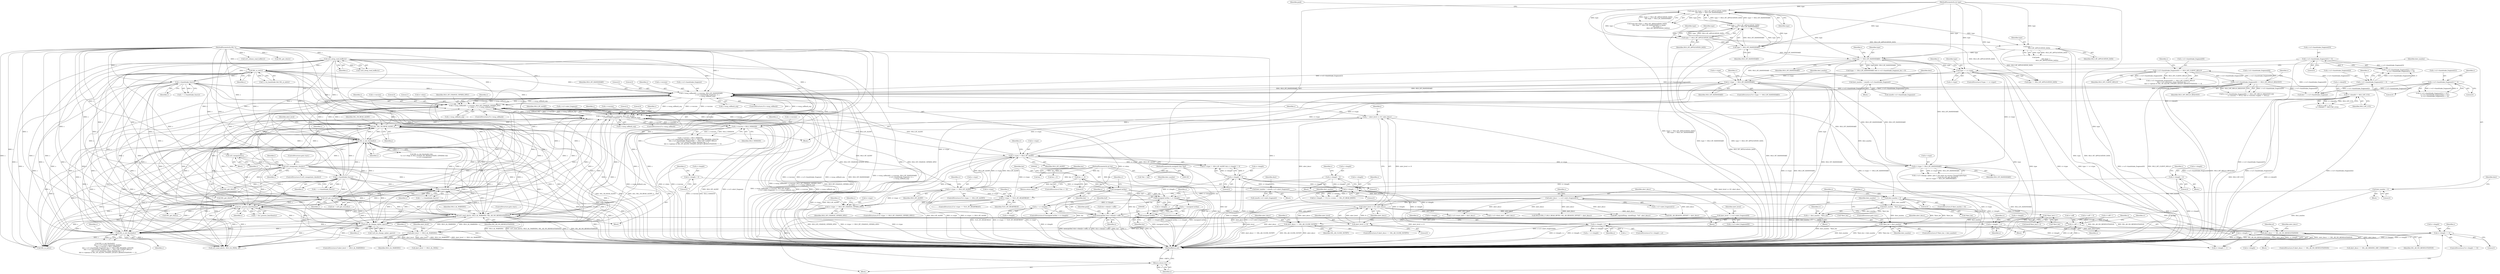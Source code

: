 digraph "0_openssl_e9bbefbf0f24c57645e7ad6a5a71ae649d18ac8e_0@array" {
"1000458" [label="(Call,memcpy(buf, &(rr->data[rr->off]), n))"];
"1000141" [label="(MethodParameterIn,unsigned char *buf)"];
"1001279" [label="(Call,s->msg_callback(0, s->version, SSL3_RT_CHANGE_CIPHER_SPEC,\n                            rr->data, 1, s, s->msg_callback_arg))"];
"1000989" [label="(Call,s->msg_callback(0, s->version, SSL3_RT_ALERT,\n                            s->s3->alert_fragment, 2, s, s->msg_callback_arg))"];
"1000893" [label="(Call,s->version > SSL3_VERSION)"];
"1000777" [label="(Call,s->msg_callback(0, s->version, SSL3_RT_HANDSHAKE,\n                            s->s3->handshake_fragment, 4, s,\n                            s->msg_callback_arg))"];
"1000534" [label="(Call,rr->type == SSL3_RT_HANDSHAKE)"];
"1000406" [label="(Call,type == rr->type)"];
"1000197" [label="(Call,type == SSL3_RT_HANDSHAKE)"];
"1000185" [label="(Call,type !=\n                                                 SSL3_RT_APPLICATION_DATA)"];
"1000174" [label="(Call,type && (type != SSL3_RT_APPLICATION_DATA)\n         && (type != SSL3_RT_HANDSHAKE))"];
"1000177" [label="(Call,type != SSL3_RT_APPLICATION_DATA)"];
"1000140" [label="(MethodParameterIn,int type)"];
"1000180" [label="(Call,type != SSL3_RT_HANDSHAKE)"];
"1000176" [label="(Call,(type != SSL3_RT_APPLICATION_DATA)\n         && (type != SSL3_RT_HANDSHAKE))"];
"1000349" [label="(Call,rr->type != SSL3_RT_ALERT)"];
"1000596" [label="(Call,rr->type == TLS1_RT_HEARTBEAT)"];
"1000565" [label="(Call,rr->type == SSL3_RT_ALERT)"];
"1001194" [label="(Call,rr->type == SSL3_RT_CHANGE_CIPHER_SPEC)"];
"1000373" [label="(Call,rr->type != SSL3_RT_HANDSHAKE)"];
"1000756" [label="(Call,s->s3->handshake_fragment[3] != 0)"];
"1000747" [label="(Call,s->s3->handshake_fragment[2] != 0)"];
"1000907" [label="(Call,s->s3->handshake_fragment[0] == SSL3_MT_CLIENT_HELLO)"];
"1000705" [label="(Call,s->s3->handshake_fragment[0] == SSL3_MT_HELLO_REQUEST)"];
"1000737" [label="(Call,s->s3->handshake_fragment[1] != 0)"];
"1000167" [label="(Call,ssl3_setup_read_buffer(s))"];
"1000139" [label="(MethodParameterIn,SSL *s)"];
"1000291" [label="(Call,s->handshake_func(s))"];
"1000286" [label="(Call,SSL_in_init(s))"];
"1001044" [label="(Call,cb(s, SSL_CB_READ_ALERT, j))"];
"1000795" [label="(Call,SSL_is_init_finished(s))"];
"1000816" [label="(Call,ssl3_renegotiate_check(s))"];
"1000813" [label="(Call,ssl3_renegotiate(s))"];
"1001363" [label="(Call,s->handshake_func(s))"];
"1000339" [label="(Call,ssl3_get_record(s))"];
"1000821" [label="(Call,s->handshake_func(s))"];
"1001302" [label="(Call,ssl3_do_change_cipher_spec(s))"];
"1000883" [label="(Call,SSL_is_init_finished(s))"];
"1000944" [label="(Call,ssl3_send_alert(s, SSL3_AL_WARNING, SSL_AD_NO_RENEGOTIATION))"];
"1000604" [label="(Call,tls1_process_heartbeat(s))"];
"1001049" [label="(Call,alert_level == SSL3_AL_WARNING)"];
"1001040" [label="(Call,alert_level << 8)"];
"1000959" [label="(Call,alert_level = s->s3->alert_fragment[0])"];
"1001096" [label="(Call,alert_descr == SSL_AD_NO_RENEGOTIATION)"];
"1001083" [label="(Call,alert_descr == SSL_AD_CLOSE_NOTIFY)"];
"1001039" [label="(Call,(alert_level << 8) | alert_descr)"];
"1000969" [label="(Call,alert_descr = s->s3->alert_fragment[1])"];
"1001037" [label="(Call,j = (alert_level << 8) | alert_descr)"];
"1001213" [label="(Call,rr->data[0] != SSL3_MT_CCS)"];
"1000447" [label="(Call,n = rr->length)"];
"1000440" [label="(Call,(unsigned int)len > rr->length)"];
"1000441" [label="(Call,(unsigned int)len)"];
"1000434" [label="(Call,len <= 0)"];
"1000142" [label="(MethodParameterIn,int len)"];
"1000326" [label="(Call,rr->length == 0)"];
"1000680" [label="(Call,rr->length--)"];
"1000650" [label="(Call,rr->length < n)"];
"1000354" [label="(Call,rr->length != 0)"];
"1000643" [label="(Call,n = dest_maxlen - *dest_len)"];
"1000645" [label="(Call,dest_maxlen - *dest_len)"];
"1000639" [label="(Call,dest_maxlen > 0)"];
"1000571" [label="(Call,dest_maxlen = sizeof(s->s3->alert_fragment))"];
"1000522" [label="(Call,dest_maxlen = 0)"];
"1000540" [label="(Call,dest_maxlen = sizeof(s->s3->handshake_fragment))"];
"1000685" [label="(Call,*dest_len < dest_maxlen)"];
"1000669" [label="(Call,(*dest_len)++)"];
"1000612" [label="(Call,rr->length = 0)"];
"1001270" [label="(Call,rr->length = 0)"];
"1000939" [label="(Call,rr->length = 0)"];
"1000453" [label="(Call,n = (unsigned int)len)"];
"1000455" [label="(Call,(unsigned int)len)"];
"1000473" [label="(Call,rr->length -= n)"];
"1000484" [label="(Call,rr->length == 0)"];
"1000478" [label="(Call,rr->off += n)"];
"1000518" [label="(Return,return (n);)"];
"1000572" [label="(Identifier,dest_maxlen)"];
"1000292" [label="(Identifier,s)"];
"1001284" [label="(Identifier,SSL3_RT_CHANGE_CIPHER_SPEC)"];
"1001296" [label="(Identifier,s)"];
"1000182" [label="(Identifier,SSL3_RT_HANDSHAKE)"];
"1000564" [label="(ControlStructure,if (rr->type == SSL3_RT_ALERT))"];
"1001047" [label="(Identifier,j)"];
"1000326" [label="(Call,rr->length == 0)"];
"1000796" [label="(Identifier,s)"];
"1000990" [label="(Literal,0)"];
"1000717" [label="(Identifier,s)"];
"1000445" [label="(Identifier,rr)"];
"1000349" [label="(Call,rr->type != SSL3_RT_ALERT)"];
"1000943" [label="(Literal,0)"];
"1000486" [label="(Identifier,rr)"];
"1000646" [label="(Identifier,dest_maxlen)"];
"1000186" [label="(Identifier,type)"];
"1000522" [label="(Call,dest_maxlen = 0)"];
"1001202" [label="(Call,rr->length != 1)"];
"1000681" [label="(Call,rr->length)"];
"1001098" [label="(Identifier,SSL_AD_NO_RENEGOTIATION)"];
"1000373" [label="(Call,rr->type != SSL3_RT_HANDSHAKE)"];
"1000652" [label="(Identifier,rr)"];
"1001138" [label="(Call,BIO_snprintf(tmp, sizeof(tmp), \"%d\", alert_descr))"];
"1000141" [label="(MethodParameterIn,unsigned char *buf)"];
"1000944" [label="(Call,ssl3_send_alert(s, SSL3_AL_WARNING, SSL_AD_NO_RENEGOTIATION))"];
"1001040" [label="(Call,alert_level << 8)"];
"1000817" [label="(Identifier,s)"];
"1000688" [label="(Identifier,dest_maxlen)"];
"1000468" [label="(Identifier,n)"];
"1000479" [label="(Call,rr->off)"];
"1000747" [label="(Call,s->s3->handshake_fragment[2] != 0)"];
"1000548" [label="(Call,dest = s->s3->handshake_fragment)"];
"1000920" [label="(Identifier,s)"];
"1001274" [label="(Literal,0)"];
"1001208" [label="(Call,rr->off != 0)"];
"1000460" [label="(Call,&(rr->data[rr->off]))"];
"1001214" [label="(Call,rr->data[0])"];
"1000441" [label="(Call,(unsigned int)len)"];
"1000217" [label="(Call,*dst = buf)"];
"1000178" [label="(Identifier,type)"];
"1001101" [label="(Identifier,al)"];
"1000573" [label="(Call,sizeof(s->s3->alert_fragment))"];
"1000541" [label="(Identifier,dest_maxlen)"];
"1001085" [label="(Identifier,SSL_AD_CLOSE_NOTIFY)"];
"1000814" [label="(Identifier,s)"];
"1000867" [label="(Call,SSL_get_rbio(s))"];
"1000948" [label="(ControlStructure,goto start;)"];
"1000822" [label="(Identifier,s)"];
"1001195" [label="(Call,rr->type)"];
"1000454" [label="(Identifier,n)"];
"1000946" [label="(Identifier,SSL3_AL_WARNING)"];
"1000533" [label="(ControlStructure,if (rr->type == SSL3_RT_HANDSHAKE))"];
"1000179" [label="(Identifier,SSL3_RT_APPLICATION_DATA)"];
"1000176" [label="(Call,(type != SSL3_RT_APPLICATION_DATA)\n         && (type != SSL3_RT_HANDSHAKE))"];
"1000571" [label="(Call,dest_maxlen = sizeof(s->s3->alert_fragment))"];
"1000893" [label="(Call,s->version > SSL3_VERSION)"];
"1000639" [label="(Call,dest_maxlen > 0)"];
"1001002" [label="(Call,s->msg_callback_arg)"];
"1000647" [label="(Call,*dest_len)"];
"1000447" [label="(Call,n = rr->length)"];
"1000821" [label="(Call,s->handshake_func(s))"];
"1000669" [label="(Call,(*dest_len)++)"];
"1000985" [label="(ControlStructure,if (s->msg_callback))"];
"1000356" [label="(Identifier,rr)"];
"1000906" [label="(Call,s->s3->handshake_fragment[0] == SSL3_MT_CLIENT_HELLO\n            && s->s3->previous_client_finished_len != 0\n            && (s->options & SSL_OP_ALLOW_UNSAFE_LEGACY_RENEGOTIATION) == 0)"];
"1000484" [label="(Call,rr->length == 0)"];
"1001289" [label="(Identifier,s)"];
"1001514" [label="(Call,ssl3_send_alert(s, SSL3_AL_FATAL, al))"];
"1001204" [label="(Identifier,rr)"];
"1001046" [label="(Identifier,SSL_CB_READ_ALERT)"];
"1001095" [label="(ControlStructure,if (alert_descr == SSL_AD_NO_RENEGOTIATION))"];
"1001133" [label="(Call,SSLerr(SSL_F_SSL3_READ_BYTES, SSL_AD_REASON_OFFSET + alert_descr))"];
"1000685" [label="(Call,*dest_len < dest_maxlen)"];
"1001037" [label="(Call,j = (alert_level << 8) | alert_descr)"];
"1000325" [label="(Call,(rr->length == 0) || (s->rstate == SSL_ST_READ_BODY))"];
"1000755" [label="(Literal,0)"];
"1001275" [label="(ControlStructure,if (s->msg_callback))"];
"1000287" [label="(Identifier,s)"];
"1000897" [label="(Identifier,SSL3_VERSION)"];
"1000651" [label="(Call,rr->length)"];
"1000597" [label="(Call,rr->type)"];
"1000527" [label="(Identifier,dest)"];
"1000819" [label="(Call,i = s->handshake_func(s))"];
"1000971" [label="(Call,s->s3->alert_fragment[1])"];
"1000649" [label="(ControlStructure,if (rr->length < n))"];
"1000595" [label="(ControlStructure,if (rr->type == TLS1_RT_HEARTBEAT))"];
"1000473" [label="(Call,rr->length -= n)"];
"1000738" [label="(Call,s->s3->handshake_fragment[1])"];
"1000177" [label="(Call,type != SSL3_RT_APPLICATION_DATA)"];
"1000367" [label="(Call,s->s3->change_cipher_spec /* set when we receive ChangeCipherSpec,\n                                   * reset by ssl3_get_finished */\n        && (rr->type != SSL3_RT_HANDSHAKE))"];
"1000603" [label="(Identifier,i)"];
"1000291" [label="(Call,s->handshake_func(s))"];
"1000167" [label="(Call,ssl3_setup_read_buffer(s))"];
"1000947" [label="(Identifier,SSL_AD_NO_RENEGOTIATION)"];
"1001036" [label="(Block,)"];
"1000483" [label="(ControlStructure,if (rr->length == 0))"];
"1001096" [label="(Call,alert_descr == SSL_AD_NO_RENEGOTIATION)"];
"1000940" [label="(Call,rr->length)"];
"1000760" [label="(Identifier,s)"];
"1000458" [label="(Call,memcpy(buf, &(rr->data[rr->off]), n))"];
"1000414" [label="(Call,SSL_in_init(s))"];
"1000883" [label="(Call,SSL_is_init_finished(s))"];
"1000605" [label="(Identifier,s)"];
"1000443" [label="(Identifier,len)"];
"1000453" [label="(Call,n = (unsigned int)len)"];
"1000340" [label="(Identifier,s)"];
"1000333" [label="(Identifier,s)"];
"1000596" [label="(Call,rr->type == TLS1_RT_HEARTBEAT)"];
"1000520" [label="(Block,)"];
"1000406" [label="(Call,type == rr->type)"];
"1001135" [label="(Call,SSL_AD_REASON_OFFSET + alert_descr)"];
"1000142" [label="(MethodParameterIn,int len)"];
"1000650" [label="(Call,rr->length < n)"];
"1000457" [label="(Identifier,len)"];
"1000816" [label="(Call,ssl3_renegotiate_check(s))"];
"1000542" [label="(Call,sizeof(s->s3->handshake_fragment))"];
"1001008" [label="(Identifier,s)"];
"1000492" [label="(Identifier,s)"];
"1000876" [label="(ControlStructure,goto start;)"];
"1001049" [label="(Call,alert_level == SSL3_AL_WARNING)"];
"1000477" [label="(Identifier,n)"];
"1000488" [label="(Literal,0)"];
"1000452" [label="(ControlStructure,else)"];
"1000433" [label="(ControlStructure,if (len <= 0))"];
"1000168" [label="(Identifier,s)"];
"1001051" [label="(Identifier,SSL3_AL_WARNING)"];
"1001277" [label="(Identifier,s)"];
"1000407" [label="(Identifier,type)"];
"1000959" [label="(Call,alert_level = s->s3->alert_fragment[0])"];
"1001302" [label="(Call,ssl3_do_change_cipher_spec(s))"];
"1000244" [label="(Call,len--)"];
"1000226" [label="(Call,len > 0)"];
"1000438" [label="(Identifier,len)"];
"1000642" [label="(Block,)"];
"1001089" [label="(Identifier,s)"];
"1000994" [label="(Identifier,SSL3_RT_ALERT)"];
"1000778" [label="(Literal,0)"];
"1001279" [label="(Call,s->msg_callback(0, s->version, SSL3_RT_CHANGE_CIPHER_SPEC,\n                            rr->data, 1, s, s->msg_callback_arg))"];
"1000644" [label="(Identifier,n)"];
"1000689" [label="(ControlStructure,goto start;)"];
"1000748" [label="(Call,s->s3->handshake_fragment[2])"];
"1000889" [label="(Identifier,s)"];
"1000405" [label="(ControlStructure,if (type == rr->type))"];
"1000670" [label="(Call,*dest_len)"];
"1000802" [label="(Identifier,s)"];
"1000523" [label="(Identifier,dest_maxlen)"];
"1000789" [label="(Identifier,s)"];
"1001281" [label="(Call,s->version)"];
"1000794" [label="(Call,SSL_is_init_finished(s) &&\n            !(s->s3->flags & SSL3_FLAGS_NO_RENEGOTIATE_CIPHERS) &&\n            !s->s3->renegotiate)"];
"1000444" [label="(Call,rr->length)"];
"1000348" [label="(Call,rr->type != SSL3_RT_ALERT && rr->length != 0)"];
"1000436" [label="(Literal,0)"];
"1000482" [label="(Identifier,n)"];
"1000894" [label="(Call,s->version)"];
"1000779" [label="(Call,s->version)"];
"1000175" [label="(Identifier,type)"];
"1000435" [label="(Identifier,len)"];
"1000437" [label="(Return,return (len);)"];
"1000961" [label="(Call,s->s3->alert_fragment[0])"];
"1000783" [label="(Call,s->s3->handshake_fragment)"];
"1000330" [label="(Literal,0)"];
"1000737" [label="(Call,s->s3->handshake_fragment[1] != 0)"];
"1001301" [label="(Call,!ssl3_do_change_cipher_spec(s))"];
"1000281" [label="(Call,!s->in_handshake && SSL_in_init(s))"];
"1000813" [label="(Call,ssl3_renegotiate(s))"];
"1000602" [label="(Call,i = tls1_process_heartbeat(s))"];
"1001193" [label="(ControlStructure,if (rr->type == SSL3_RT_CHANGE_CIPHER_SPEC))"];
"1000540" [label="(Call,dest_maxlen = sizeof(s->s3->handshake_fragment))"];
"1000448" [label="(Identifier,n)"];
"1000600" [label="(Identifier,TLS1_RT_HEARTBEAT)"];
"1000604" [label="(Call,tls1_process_heartbeat(s))"];
"1001117" [label="(Identifier,alert_level)"];
"1000455" [label="(Call,(unsigned int)len)"];
"1000945" [label="(Identifier,s)"];
"1000667" [label="(Call,dest[(*dest_len)++])"];
"1001194" [label="(Call,rr->type == SSL3_RT_CHANGE_CIPHER_SPEC)"];
"1001050" [label="(Identifier,alert_level)"];
"1000535" [label="(Call,rr->type)"];
"1000485" [label="(Call,rr->length)"];
"1000995" [label="(Call,s->s3->alert_fragment)"];
"1000474" [label="(Call,rr->length)"];
"1001083" [label="(Call,alert_descr == SSL_AD_CLOSE_NOTIFY)"];
"1000538" [label="(Identifier,SSL3_RT_HANDSHAKE)"];
"1000915" [label="(Identifier,SSL3_MT_CLIENT_HELLO)"];
"1000337" [label="(Call,ret = ssl3_get_record(s))"];
"1000902" [label="(Identifier,s)"];
"1000449" [label="(Call,rr->length)"];
"1000480" [label="(Identifier,rr)"];
"1001045" [label="(Identifier,s)"];
"1001280" [label="(Literal,0)"];
"1000777" [label="(Call,s->msg_callback(0, s->version, SSL3_RT_HANDSHAKE,\n                            s->s3->handshake_fragment, 4, s,\n                            s->msg_callback_arg))"];
"1000289" [label="(Call,i = s->handshake_func(s))"];
"1000354" [label="(Call,rr->length != 0)"];
"1000795" [label="(Call,SSL_is_init_finished(s))"];
"1000939" [label="(Call,rr->length = 0)"];
"1000183" [label="(Call,peek\n                                             && (type !=\n                                                 SSL3_RT_APPLICATION_DATA))"];
"1000656" [label="(Identifier,n)"];
"1001270" [label="(Call,rr->length = 0)"];
"1000567" [label="(Identifier,rr)"];
"1000539" [label="(Block,)"];
"1000931" [label="(Block,)"];
"1000706" [label="(Call,s->s3->handshake_fragment[0])"];
"1000549" [label="(Identifier,dest)"];
"1001364" [label="(Identifier,s)"];
"1001361" [label="(Call,i = s->handshake_func(s))"];
"1001522" [label="(MethodReturn,int)"];
"1000613" [label="(Call,rr->length)"];
"1001199" [label="(Block,)"];
"1000655" [label="(Call,n = rr->length)"];
"1001056" [label="(Identifier,s)"];
"1000713" [label="(Identifier,SSL3_MT_HELLO_REQUEST)"];
"1001048" [label="(ControlStructure,if (alert_level == SSL3_AL_WARNING))"];
"1001207" [label="(Call,(rr->off != 0) ||\n            (rr->data[0] != SSL3_MT_CCS))"];
"1000665" [label="(Block,)"];
"1001288" [label="(Literal,1)"];
"1001041" [label="(Identifier,alert_level)"];
"1000757" [label="(Call,s->s3->handshake_fragment[3])"];
"1001285" [label="(Call,rr->data)"];
"1000358" [label="(Literal,0)"];
"1000408" [label="(Call,rr->type)"];
"1000704" [label="(Call,(s->s3->handshake_fragment[0] == SSL3_MT_HELLO_REQUEST) &&\n        (s->session != NULL) && (s->session->cipher != NULL))"];
"1001290" [label="(Call,s->msg_callback_arg)"];
"1000174" [label="(Call,type && (type != SSL3_RT_APPLICATION_DATA)\n         && (type != SSL3_RT_HANDSHAKE))"];
"1000908" [label="(Call,s->s3->handshake_fragment[0])"];
"1000745" [label="(Literal,0)"];
"1000516" [label="(Call,ssl3_release_read_buffer(s))"];
"1000417" [label="(Call,type == SSL3_RT_APPLICATION_DATA)"];
"1000705" [label="(Call,s->s3->handshake_fragment[0] == SSL3_MT_HELLO_REQUEST)"];
"1000815" [label="(ControlStructure,if (ssl3_renegotiate_check(s)))"];
"1000663" [label="(Identifier,n)"];
"1000524" [label="(Literal,0)"];
"1000662" [label="(Call,n--)"];
"1000684" [label="(ControlStructure,if (*dest_len < dest_maxlen))"];
"1000686" [label="(Call,*dest_len)"];
"1001042" [label="(Literal,8)"];
"1001198" [label="(Identifier,SSL3_RT_CHANGE_CIPHER_SPEC)"];
"1001053" [label="(Call,s->s3->warn_alert = alert_descr)"];
"1000601" [label="(Block,)"];
"1000756" [label="(Call,s->s3->handshake_fragment[3] != 0)"];
"1000981" [label="(Identifier,s)"];
"1001038" [label="(Identifier,j)"];
"1001363" [label="(Call,s->handshake_func(s))"];
"1000569" [label="(Identifier,SSL3_RT_ALERT)"];
"1000680" [label="(Call,rr->length--)"];
"1000612" [label="(Call,rr->length = 0)"];
"1000641" [label="(Literal,0)"];
"1000439" [label="(ControlStructure,if ((unsigned int)len > rr->length))"];
"1000989" [label="(Call,s->msg_callback(0, s->version, SSL3_RT_ALERT,\n                            s->s3->alert_fragment, 2, s, s->msg_callback_arg))"];
"1000139" [label="(MethodParameterIn,SSL *s)"];
"1000197" [label="(Call,type == SSL3_RT_HANDSHAKE)"];
"1000166" [label="(Call,!ssl3_setup_read_buffer(s))"];
"1001126" [label="(Call,s->s3->fatal_alert = alert_descr)"];
"1000327" [label="(Call,rr->length)"];
"1001084" [label="(Identifier,alert_descr)"];
"1000198" [label="(Identifier,type)"];
"1001271" [label="(Call,rr->length)"];
"1000196" [label="(Call,(type == SSL3_RT_HANDSHAKE) && (s->s3->handshake_fragment_len > 0))"];
"1000355" [label="(Call,rr->length)"];
"1000374" [label="(Call,rr->type)"];
"1000960" [label="(Identifier,alert_level)"];
"1000633" [label="(Call,SSL_get_rbio(s))"];
"1000969" [label="(Call,alert_descr = s->s3->alert_fragment[1])"];
"1000570" [label="(Block,)"];
"1000411" [label="(Block,)"];
"1000643" [label="(Call,n = dest_maxlen - *dest_len)"];
"1001312" [label="(Identifier,s)"];
"1000478" [label="(Call,rr->off += n)"];
"1000180" [label="(Call,type != SSL3_RT_HANDSHAKE)"];
"1000565" [label="(Call,rr->type == SSL3_RT_ALERT)"];
"1000518" [label="(Return,return (n);)"];
"1000694" [label="(Identifier,s)"];
"1000140" [label="(MethodParameterIn,int type)"];
"1000286" [label="(Call,SSL_in_init(s))"];
"1001219" [label="(Identifier,SSL3_MT_CCS)"];
"1000970" [label="(Identifier,alert_descr)"];
"1000471" [label="(Identifier,peek)"];
"1000184" [label="(Identifier,peek)"];
"1000353" [label="(Identifier,SSL3_RT_ALERT)"];
"1000751" [label="(Identifier,s)"];
"1000884" [label="(Identifier,s)"];
"1000519" [label="(Identifier,n)"];
"1000616" [label="(Literal,0)"];
"1000820" [label="(Identifier,i)"];
"1001001" [label="(Identifier,s)"];
"1000203" [label="(Identifier,s)"];
"1001303" [label="(Identifier,s)"];
"1000892" [label="(Call,s->version > SSL3_VERSION\n            && s->s3->handshake_fragment_len >= SSL3_HM_HEADER_LENGTH\n            && s->s3->handshake_fragment[0] == SSL3_MT_CLIENT_HELLO\n            && s->s3->previous_client_finished_len != 0\n            && (s->options & SSL_OP_ALLOW_UNSAFE_LEGACY_RENEGOTIATION) == 0)"];
"1001116" [label="(Call,alert_level == SSL3_AL_FATAL)"];
"1000907" [label="(Call,s->s3->handshake_fragment[0] == SSL3_MT_CLIENT_HELLO)"];
"1000782" [label="(Identifier,SSL3_RT_HANDSHAKE)"];
"1000638" [label="(ControlStructure,if (dest_maxlen > 0))"];
"1001039" [label="(Call,(alert_level << 8) | alert_descr)"];
"1000187" [label="(Identifier,SSL3_RT_APPLICATION_DATA)"];
"1000764" [label="(Literal,0)"];
"1000472" [label="(Block,)"];
"1000991" [label="(Call,s->version)"];
"1000377" [label="(Identifier,SSL3_RT_HANDSHAKE)"];
"1000630" [label="(Call,SSL_get_rbio(s))"];
"1000882" [label="(Call,SSL_is_init_finished(s)\n            && !s->s3->send_connection_binding\n            && s->version > SSL3_VERSION\n            && s->s3->handshake_fragment_len >= SSL3_HM_HEADER_LENGTH\n            && s->s3->handshake_fragment[0] == SSL3_MT_CLIENT_HELLO\n            && s->s3->previous_client_finished_len != 0\n            && (s->options & SSL_OP_ALLOW_UNSAFE_LEGACY_RENEGOTIATION) == 0)"];
"1001097" [label="(Identifier,alert_descr)"];
"1000580" [label="(Identifier,dest)"];
"1000676" [label="(Call,rr->off++)"];
"1000790" [label="(Call,s->msg_callback_arg)"];
"1001043" [label="(Identifier,alert_descr)"];
"1001000" [label="(Literal,2)"];
"1000350" [label="(Call,rr->type)"];
"1001082" [label="(ControlStructure,if (alert_descr == SSL_AD_CLOSE_NOTIFY))"];
"1000957" [label="(Block,)"];
"1000788" [label="(Literal,4)"];
"1000434" [label="(Call,len <= 0)"];
"1000654" [label="(Identifier,n)"];
"1000645" [label="(Call,dest_maxlen - *dest_len)"];
"1000746" [label="(Call,(s->s3->handshake_fragment[2] != 0) ||\n            (s->s3->handshake_fragment[3] != 0))"];
"1000620" [label="(Identifier,s)"];
"1001213" [label="(Call,rr->data[0] != SSL3_MT_CCS)"];
"1000598" [label="(Identifier,rr)"];
"1000812" [label="(Block,)"];
"1000440" [label="(Call,(unsigned int)len > rr->length)"];
"1000173" [label="(Call,(type && (type != SSL3_RT_APPLICATION_DATA)\n         && (type != SSL3_RT_HANDSHAKE)) || (peek\n                                             && (type !=\n                                                 SSL3_RT_APPLICATION_DATA)))"];
"1001109" [label="(Call,alert_descr == SSL_AD_MISSING_SRP_USERNAME)"];
"1000640" [label="(Identifier,dest_maxlen)"];
"1000339" [label="(Call,ssl3_get_record(s))"];
"1000566" [label="(Call,rr->type)"];
"1000459" [label="(Identifier,buf)"];
"1000415" [label="(Identifier,s)"];
"1001044" [label="(Call,cb(s, SSL_CB_READ_ALERT, j))"];
"1000185" [label="(Call,type !=\n                                                 SSL3_RT_APPLICATION_DATA)"];
"1000199" [label="(Identifier,SSL3_RT_HANDSHAKE)"];
"1000534" [label="(Call,rr->type == SSL3_RT_HANDSHAKE)"];
"1000736" [label="(Call,(s->s3->handshake_fragment[1] != 0) ||\n            (s->s3->handshake_fragment[2] != 0) ||\n            (s->s3->handshake_fragment[3] != 0))"];
"1001409" [label="(Call,SSL_get_rbio(s))"];
"1001110" [label="(Identifier,alert_descr)"];
"1000773" [label="(ControlStructure,if (s->msg_callback))"];
"1000181" [label="(Identifier,type)"];
"1000458" -> "1000411"  [label="AST: "];
"1000458" -> "1000468"  [label="CFG: "];
"1000459" -> "1000458"  [label="AST: "];
"1000460" -> "1000458"  [label="AST: "];
"1000468" -> "1000458"  [label="AST: "];
"1000471" -> "1000458"  [label="CFG: "];
"1000458" -> "1001522"  [label="DDG: &(rr->data[rr->off])"];
"1000458" -> "1001522"  [label="DDG: buf"];
"1000458" -> "1001522"  [label="DDG: n"];
"1000458" -> "1001522"  [label="DDG: memcpy(buf, &(rr->data[rr->off]), n)"];
"1000141" -> "1000458"  [label="DDG: buf"];
"1001279" -> "1000458"  [label="DDG: rr->data"];
"1000447" -> "1000458"  [label="DDG: n"];
"1000453" -> "1000458"  [label="DDG: n"];
"1000458" -> "1000473"  [label="DDG: n"];
"1000458" -> "1000478"  [label="DDG: n"];
"1000458" -> "1000518"  [label="DDG: n"];
"1000141" -> "1000138"  [label="AST: "];
"1000141" -> "1001522"  [label="DDG: buf"];
"1000141" -> "1000217"  [label="DDG: buf"];
"1001279" -> "1001275"  [label="AST: "];
"1001279" -> "1001290"  [label="CFG: "];
"1001280" -> "1001279"  [label="AST: "];
"1001281" -> "1001279"  [label="AST: "];
"1001284" -> "1001279"  [label="AST: "];
"1001285" -> "1001279"  [label="AST: "];
"1001288" -> "1001279"  [label="AST: "];
"1001289" -> "1001279"  [label="AST: "];
"1001290" -> "1001279"  [label="AST: "];
"1001296" -> "1001279"  [label="CFG: "];
"1001279" -> "1001522"  [label="DDG: s->msg_callback_arg"];
"1001279" -> "1001522"  [label="DDG: rr->data"];
"1001279" -> "1001522"  [label="DDG: s->version"];
"1001279" -> "1001522"  [label="DDG: s->msg_callback(0, s->version, SSL3_RT_CHANGE_CIPHER_SPEC,\n                            rr->data, 1, s, s->msg_callback_arg)"];
"1001279" -> "1001522"  [label="DDG: SSL3_RT_CHANGE_CIPHER_SPEC"];
"1001279" -> "1000777"  [label="DDG: s->version"];
"1001279" -> "1000777"  [label="DDG: s->msg_callback_arg"];
"1001279" -> "1000893"  [label="DDG: s->version"];
"1001279" -> "1000989"  [label="DDG: s->version"];
"1001279" -> "1000989"  [label="DDG: s->msg_callback_arg"];
"1001279" -> "1001194"  [label="DDG: SSL3_RT_CHANGE_CIPHER_SPEC"];
"1000989" -> "1001279"  [label="DDG: s->version"];
"1000989" -> "1001279"  [label="DDG: s"];
"1000989" -> "1001279"  [label="DDG: s->msg_callback_arg"];
"1000893" -> "1001279"  [label="DDG: s->version"];
"1000777" -> "1001279"  [label="DDG: s->version"];
"1000777" -> "1001279"  [label="DDG: s->msg_callback_arg"];
"1001194" -> "1001279"  [label="DDG: SSL3_RT_CHANGE_CIPHER_SPEC"];
"1001213" -> "1001279"  [label="DDG: rr->data[0]"];
"1000167" -> "1001279"  [label="DDG: s"];
"1000291" -> "1001279"  [label="DDG: s"];
"1001044" -> "1001279"  [label="DDG: s"];
"1000795" -> "1001279"  [label="DDG: s"];
"1000816" -> "1001279"  [label="DDG: s"];
"1001363" -> "1001279"  [label="DDG: s"];
"1000339" -> "1001279"  [label="DDG: s"];
"1000821" -> "1001279"  [label="DDG: s"];
"1001302" -> "1001279"  [label="DDG: s"];
"1000883" -> "1001279"  [label="DDG: s"];
"1000286" -> "1001279"  [label="DDG: s"];
"1000944" -> "1001279"  [label="DDG: s"];
"1000604" -> "1001279"  [label="DDG: s"];
"1000139" -> "1001279"  [label="DDG: s"];
"1001279" -> "1001302"  [label="DDG: s"];
"1000989" -> "1000985"  [label="AST: "];
"1000989" -> "1001002"  [label="CFG: "];
"1000990" -> "1000989"  [label="AST: "];
"1000991" -> "1000989"  [label="AST: "];
"1000994" -> "1000989"  [label="AST: "];
"1000995" -> "1000989"  [label="AST: "];
"1001000" -> "1000989"  [label="AST: "];
"1001001" -> "1000989"  [label="AST: "];
"1001002" -> "1000989"  [label="AST: "];
"1001008" -> "1000989"  [label="CFG: "];
"1000989" -> "1001522"  [label="DDG: s->msg_callback(0, s->version, SSL3_RT_ALERT,\n                            s->s3->alert_fragment, 2, s, s->msg_callback_arg)"];
"1000989" -> "1001522"  [label="DDG: s->version"];
"1000989" -> "1001522"  [label="DDG: s"];
"1000989" -> "1001522"  [label="DDG: s->msg_callback_arg"];
"1000989" -> "1001522"  [label="DDG: SSL3_RT_ALERT"];
"1000989" -> "1001522"  [label="DDG: s->s3->alert_fragment"];
"1000989" -> "1000339"  [label="DDG: s"];
"1000989" -> "1000349"  [label="DDG: SSL3_RT_ALERT"];
"1000989" -> "1000414"  [label="DDG: s"];
"1000989" -> "1000604"  [label="DDG: s"];
"1000989" -> "1000777"  [label="DDG: s->version"];
"1000989" -> "1000777"  [label="DDG: s"];
"1000989" -> "1000777"  [label="DDG: s->msg_callback_arg"];
"1000989" -> "1000795"  [label="DDG: s"];
"1000989" -> "1000883"  [label="DDG: s"];
"1000989" -> "1000893"  [label="DDG: s->version"];
"1000989" -> "1000944"  [label="DDG: s"];
"1000893" -> "1000989"  [label="DDG: s->version"];
"1000777" -> "1000989"  [label="DDG: s->version"];
"1000777" -> "1000989"  [label="DDG: s->msg_callback_arg"];
"1000565" -> "1000989"  [label="DDG: SSL3_RT_ALERT"];
"1000349" -> "1000989"  [label="DDG: SSL3_RT_ALERT"];
"1000167" -> "1000989"  [label="DDG: s"];
"1000291" -> "1000989"  [label="DDG: s"];
"1001044" -> "1000989"  [label="DDG: s"];
"1000795" -> "1000989"  [label="DDG: s"];
"1000816" -> "1000989"  [label="DDG: s"];
"1001363" -> "1000989"  [label="DDG: s"];
"1000339" -> "1000989"  [label="DDG: s"];
"1000821" -> "1000989"  [label="DDG: s"];
"1001302" -> "1000989"  [label="DDG: s"];
"1000883" -> "1000989"  [label="DDG: s"];
"1000286" -> "1000989"  [label="DDG: s"];
"1000944" -> "1000989"  [label="DDG: s"];
"1000604" -> "1000989"  [label="DDG: s"];
"1000139" -> "1000989"  [label="DDG: s"];
"1000989" -> "1001044"  [label="DDG: s"];
"1000989" -> "1001302"  [label="DDG: s"];
"1000989" -> "1001363"  [label="DDG: s"];
"1000989" -> "1001514"  [label="DDG: s"];
"1000893" -> "1000892"  [label="AST: "];
"1000893" -> "1000897"  [label="CFG: "];
"1000894" -> "1000893"  [label="AST: "];
"1000897" -> "1000893"  [label="AST: "];
"1000902" -> "1000893"  [label="CFG: "];
"1000892" -> "1000893"  [label="CFG: "];
"1000893" -> "1001522"  [label="DDG: SSL3_VERSION"];
"1000893" -> "1001522"  [label="DDG: s->version"];
"1000893" -> "1000777"  [label="DDG: s->version"];
"1000893" -> "1000892"  [label="DDG: s->version"];
"1000893" -> "1000892"  [label="DDG: SSL3_VERSION"];
"1000777" -> "1000893"  [label="DDG: s->version"];
"1000777" -> "1000773"  [label="AST: "];
"1000777" -> "1000790"  [label="CFG: "];
"1000778" -> "1000777"  [label="AST: "];
"1000779" -> "1000777"  [label="AST: "];
"1000782" -> "1000777"  [label="AST: "];
"1000783" -> "1000777"  [label="AST: "];
"1000788" -> "1000777"  [label="AST: "];
"1000789" -> "1000777"  [label="AST: "];
"1000790" -> "1000777"  [label="AST: "];
"1000796" -> "1000777"  [label="CFG: "];
"1000777" -> "1001522"  [label="DDG: s->s3->handshake_fragment"];
"1000777" -> "1001522"  [label="DDG: s->msg_callback_arg"];
"1000777" -> "1001522"  [label="DDG: SSL3_RT_HANDSHAKE"];
"1000777" -> "1001522"  [label="DDG: s->msg_callback(0, s->version, SSL3_RT_HANDSHAKE,\n                            s->s3->handshake_fragment, 4, s,\n                            s->msg_callback_arg)"];
"1000777" -> "1001522"  [label="DDG: s->version"];
"1000777" -> "1000373"  [label="DDG: SSL3_RT_HANDSHAKE"];
"1000777" -> "1000534"  [label="DDG: SSL3_RT_HANDSHAKE"];
"1000534" -> "1000777"  [label="DDG: SSL3_RT_HANDSHAKE"];
"1000756" -> "1000777"  [label="DDG: s->s3->handshake_fragment[3]"];
"1000747" -> "1000777"  [label="DDG: s->s3->handshake_fragment[2]"];
"1000907" -> "1000777"  [label="DDG: s->s3->handshake_fragment[0]"];
"1000705" -> "1000777"  [label="DDG: s->s3->handshake_fragment[0]"];
"1000737" -> "1000777"  [label="DDG: s->s3->handshake_fragment[1]"];
"1000167" -> "1000777"  [label="DDG: s"];
"1000291" -> "1000777"  [label="DDG: s"];
"1001044" -> "1000777"  [label="DDG: s"];
"1000795" -> "1000777"  [label="DDG: s"];
"1000816" -> "1000777"  [label="DDG: s"];
"1001363" -> "1000777"  [label="DDG: s"];
"1000339" -> "1000777"  [label="DDG: s"];
"1000821" -> "1000777"  [label="DDG: s"];
"1001302" -> "1000777"  [label="DDG: s"];
"1000883" -> "1000777"  [label="DDG: s"];
"1000286" -> "1000777"  [label="DDG: s"];
"1000944" -> "1000777"  [label="DDG: s"];
"1000604" -> "1000777"  [label="DDG: s"];
"1000139" -> "1000777"  [label="DDG: s"];
"1000777" -> "1000795"  [label="DDG: s"];
"1000534" -> "1000533"  [label="AST: "];
"1000534" -> "1000538"  [label="CFG: "];
"1000535" -> "1000534"  [label="AST: "];
"1000538" -> "1000534"  [label="AST: "];
"1000541" -> "1000534"  [label="CFG: "];
"1000567" -> "1000534"  [label="CFG: "];
"1000534" -> "1001522"  [label="DDG: rr->type == SSL3_RT_HANDSHAKE"];
"1000534" -> "1001522"  [label="DDG: rr->type"];
"1000534" -> "1001522"  [label="DDG: SSL3_RT_HANDSHAKE"];
"1000534" -> "1000349"  [label="DDG: rr->type"];
"1000534" -> "1000373"  [label="DDG: SSL3_RT_HANDSHAKE"];
"1000406" -> "1000534"  [label="DDG: rr->type"];
"1000373" -> "1000534"  [label="DDG: SSL3_RT_HANDSHAKE"];
"1000197" -> "1000534"  [label="DDG: SSL3_RT_HANDSHAKE"];
"1000534" -> "1000565"  [label="DDG: rr->type"];
"1000534" -> "1001194"  [label="DDG: rr->type"];
"1000406" -> "1000405"  [label="AST: "];
"1000406" -> "1000408"  [label="CFG: "];
"1000407" -> "1000406"  [label="AST: "];
"1000408" -> "1000406"  [label="AST: "];
"1000415" -> "1000406"  [label="CFG: "];
"1000523" -> "1000406"  [label="CFG: "];
"1000406" -> "1001522"  [label="DDG: type"];
"1000406" -> "1001522"  [label="DDG: rr->type"];
"1000406" -> "1001522"  [label="DDG: type == rr->type"];
"1000197" -> "1000406"  [label="DDG: type"];
"1000140" -> "1000406"  [label="DDG: type"];
"1000349" -> "1000406"  [label="DDG: rr->type"];
"1000373" -> "1000406"  [label="DDG: rr->type"];
"1000406" -> "1000417"  [label="DDG: type"];
"1000197" -> "1000196"  [label="AST: "];
"1000197" -> "1000199"  [label="CFG: "];
"1000198" -> "1000197"  [label="AST: "];
"1000199" -> "1000197"  [label="AST: "];
"1000203" -> "1000197"  [label="CFG: "];
"1000196" -> "1000197"  [label="CFG: "];
"1000197" -> "1001522"  [label="DDG: SSL3_RT_HANDSHAKE"];
"1000197" -> "1001522"  [label="DDG: type"];
"1000197" -> "1000196"  [label="DDG: type"];
"1000197" -> "1000196"  [label="DDG: SSL3_RT_HANDSHAKE"];
"1000185" -> "1000197"  [label="DDG: type"];
"1000174" -> "1000197"  [label="DDG: type"];
"1000140" -> "1000197"  [label="DDG: type"];
"1000180" -> "1000197"  [label="DDG: SSL3_RT_HANDSHAKE"];
"1000197" -> "1000373"  [label="DDG: SSL3_RT_HANDSHAKE"];
"1000185" -> "1000183"  [label="AST: "];
"1000185" -> "1000187"  [label="CFG: "];
"1000186" -> "1000185"  [label="AST: "];
"1000187" -> "1000185"  [label="AST: "];
"1000183" -> "1000185"  [label="CFG: "];
"1000185" -> "1001522"  [label="DDG: type"];
"1000185" -> "1001522"  [label="DDG: SSL3_RT_APPLICATION_DATA"];
"1000185" -> "1000183"  [label="DDG: type"];
"1000185" -> "1000183"  [label="DDG: SSL3_RT_APPLICATION_DATA"];
"1000174" -> "1000185"  [label="DDG: type"];
"1000140" -> "1000185"  [label="DDG: type"];
"1000177" -> "1000185"  [label="DDG: SSL3_RT_APPLICATION_DATA"];
"1000185" -> "1000417"  [label="DDG: SSL3_RT_APPLICATION_DATA"];
"1000174" -> "1000173"  [label="AST: "];
"1000174" -> "1000175"  [label="CFG: "];
"1000174" -> "1000176"  [label="CFG: "];
"1000175" -> "1000174"  [label="AST: "];
"1000176" -> "1000174"  [label="AST: "];
"1000184" -> "1000174"  [label="CFG: "];
"1000173" -> "1000174"  [label="CFG: "];
"1000174" -> "1001522"  [label="DDG: (type != SSL3_RT_APPLICATION_DATA)\n         && (type != SSL3_RT_HANDSHAKE)"];
"1000174" -> "1001522"  [label="DDG: type"];
"1000174" -> "1000173"  [label="DDG: type"];
"1000174" -> "1000173"  [label="DDG: (type != SSL3_RT_APPLICATION_DATA)\n         && (type != SSL3_RT_HANDSHAKE)"];
"1000177" -> "1000174"  [label="DDG: type"];
"1000180" -> "1000174"  [label="DDG: type"];
"1000140" -> "1000174"  [label="DDG: type"];
"1000176" -> "1000174"  [label="DDG: type != SSL3_RT_APPLICATION_DATA"];
"1000176" -> "1000174"  [label="DDG: type != SSL3_RT_HANDSHAKE"];
"1000177" -> "1000176"  [label="AST: "];
"1000177" -> "1000179"  [label="CFG: "];
"1000178" -> "1000177"  [label="AST: "];
"1000179" -> "1000177"  [label="AST: "];
"1000181" -> "1000177"  [label="CFG: "];
"1000176" -> "1000177"  [label="CFG: "];
"1000177" -> "1001522"  [label="DDG: SSL3_RT_APPLICATION_DATA"];
"1000177" -> "1000176"  [label="DDG: type"];
"1000177" -> "1000176"  [label="DDG: SSL3_RT_APPLICATION_DATA"];
"1000140" -> "1000177"  [label="DDG: type"];
"1000177" -> "1000180"  [label="DDG: type"];
"1000177" -> "1000417"  [label="DDG: SSL3_RT_APPLICATION_DATA"];
"1000140" -> "1000138"  [label="AST: "];
"1000140" -> "1001522"  [label="DDG: type"];
"1000140" -> "1000180"  [label="DDG: type"];
"1000140" -> "1000417"  [label="DDG: type"];
"1000180" -> "1000176"  [label="AST: "];
"1000180" -> "1000182"  [label="CFG: "];
"1000181" -> "1000180"  [label="AST: "];
"1000182" -> "1000180"  [label="AST: "];
"1000176" -> "1000180"  [label="CFG: "];
"1000180" -> "1001522"  [label="DDG: SSL3_RT_HANDSHAKE"];
"1000180" -> "1000176"  [label="DDG: type"];
"1000180" -> "1000176"  [label="DDG: SSL3_RT_HANDSHAKE"];
"1000176" -> "1001522"  [label="DDG: type != SSL3_RT_HANDSHAKE"];
"1000176" -> "1001522"  [label="DDG: type != SSL3_RT_APPLICATION_DATA"];
"1000349" -> "1000348"  [label="AST: "];
"1000349" -> "1000353"  [label="CFG: "];
"1000350" -> "1000349"  [label="AST: "];
"1000353" -> "1000349"  [label="AST: "];
"1000356" -> "1000349"  [label="CFG: "];
"1000348" -> "1000349"  [label="CFG: "];
"1000349" -> "1001522"  [label="DDG: SSL3_RT_ALERT"];
"1000349" -> "1001522"  [label="DDG: rr->type"];
"1000349" -> "1000348"  [label="DDG: rr->type"];
"1000349" -> "1000348"  [label="DDG: SSL3_RT_ALERT"];
"1000596" -> "1000349"  [label="DDG: rr->type"];
"1000565" -> "1000349"  [label="DDG: rr->type"];
"1000565" -> "1000349"  [label="DDG: SSL3_RT_ALERT"];
"1001194" -> "1000349"  [label="DDG: rr->type"];
"1000349" -> "1000373"  [label="DDG: rr->type"];
"1000349" -> "1000565"  [label="DDG: SSL3_RT_ALERT"];
"1000596" -> "1000595"  [label="AST: "];
"1000596" -> "1000600"  [label="CFG: "];
"1000597" -> "1000596"  [label="AST: "];
"1000600" -> "1000596"  [label="AST: "];
"1000603" -> "1000596"  [label="CFG: "];
"1000640" -> "1000596"  [label="CFG: "];
"1000596" -> "1001522"  [label="DDG: rr->type"];
"1000596" -> "1001522"  [label="DDG: TLS1_RT_HEARTBEAT"];
"1000596" -> "1001522"  [label="DDG: rr->type == TLS1_RT_HEARTBEAT"];
"1000565" -> "1000596"  [label="DDG: rr->type"];
"1000596" -> "1001194"  [label="DDG: rr->type"];
"1000565" -> "1000564"  [label="AST: "];
"1000565" -> "1000569"  [label="CFG: "];
"1000566" -> "1000565"  [label="AST: "];
"1000569" -> "1000565"  [label="AST: "];
"1000572" -> "1000565"  [label="CFG: "];
"1000598" -> "1000565"  [label="CFG: "];
"1000565" -> "1001522"  [label="DDG: SSL3_RT_ALERT"];
"1000565" -> "1001522"  [label="DDG: rr->type"];
"1000565" -> "1001522"  [label="DDG: rr->type == SSL3_RT_ALERT"];
"1000565" -> "1001194"  [label="DDG: rr->type"];
"1001194" -> "1001193"  [label="AST: "];
"1001194" -> "1001198"  [label="CFG: "];
"1001195" -> "1001194"  [label="AST: "];
"1001198" -> "1001194"  [label="AST: "];
"1001204" -> "1001194"  [label="CFG: "];
"1001312" -> "1001194"  [label="CFG: "];
"1001194" -> "1001522"  [label="DDG: SSL3_RT_CHANGE_CIPHER_SPEC"];
"1001194" -> "1001522"  [label="DDG: rr->type == SSL3_RT_CHANGE_CIPHER_SPEC"];
"1001194" -> "1001522"  [label="DDG: rr->type"];
"1000373" -> "1000367"  [label="AST: "];
"1000373" -> "1000377"  [label="CFG: "];
"1000374" -> "1000373"  [label="AST: "];
"1000377" -> "1000373"  [label="AST: "];
"1000367" -> "1000373"  [label="CFG: "];
"1000373" -> "1001522"  [label="DDG: SSL3_RT_HANDSHAKE"];
"1000373" -> "1001522"  [label="DDG: rr->type"];
"1000373" -> "1000367"  [label="DDG: rr->type"];
"1000373" -> "1000367"  [label="DDG: SSL3_RT_HANDSHAKE"];
"1000756" -> "1000746"  [label="AST: "];
"1000756" -> "1000764"  [label="CFG: "];
"1000757" -> "1000756"  [label="AST: "];
"1000764" -> "1000756"  [label="AST: "];
"1000746" -> "1000756"  [label="CFG: "];
"1000756" -> "1001522"  [label="DDG: s->s3->handshake_fragment[3]"];
"1000756" -> "1000548"  [label="DDG: s->s3->handshake_fragment[3]"];
"1000756" -> "1000746"  [label="DDG: s->s3->handshake_fragment[3]"];
"1000756" -> "1000746"  [label="DDG: 0"];
"1000747" -> "1000746"  [label="AST: "];
"1000747" -> "1000755"  [label="CFG: "];
"1000748" -> "1000747"  [label="AST: "];
"1000755" -> "1000747"  [label="AST: "];
"1000760" -> "1000747"  [label="CFG: "];
"1000746" -> "1000747"  [label="CFG: "];
"1000747" -> "1001522"  [label="DDG: s->s3->handshake_fragment[2]"];
"1000747" -> "1000548"  [label="DDG: s->s3->handshake_fragment[2]"];
"1000747" -> "1000746"  [label="DDG: s->s3->handshake_fragment[2]"];
"1000747" -> "1000746"  [label="DDG: 0"];
"1000907" -> "1000906"  [label="AST: "];
"1000907" -> "1000915"  [label="CFG: "];
"1000908" -> "1000907"  [label="AST: "];
"1000915" -> "1000907"  [label="AST: "];
"1000920" -> "1000907"  [label="CFG: "];
"1000906" -> "1000907"  [label="CFG: "];
"1000907" -> "1001522"  [label="DDG: s->s3->handshake_fragment[0]"];
"1000907" -> "1001522"  [label="DDG: SSL3_MT_CLIENT_HELLO"];
"1000907" -> "1000548"  [label="DDG: s->s3->handshake_fragment[0]"];
"1000907" -> "1000705"  [label="DDG: s->s3->handshake_fragment[0]"];
"1000907" -> "1000906"  [label="DDG: s->s3->handshake_fragment[0]"];
"1000907" -> "1000906"  [label="DDG: SSL3_MT_CLIENT_HELLO"];
"1000705" -> "1000907"  [label="DDG: s->s3->handshake_fragment[0]"];
"1000705" -> "1000704"  [label="AST: "];
"1000705" -> "1000713"  [label="CFG: "];
"1000706" -> "1000705"  [label="AST: "];
"1000713" -> "1000705"  [label="AST: "];
"1000717" -> "1000705"  [label="CFG: "];
"1000704" -> "1000705"  [label="CFG: "];
"1000705" -> "1001522"  [label="DDG: s->s3->handshake_fragment[0]"];
"1000705" -> "1001522"  [label="DDG: SSL3_MT_HELLO_REQUEST"];
"1000705" -> "1000548"  [label="DDG: s->s3->handshake_fragment[0]"];
"1000705" -> "1000704"  [label="DDG: s->s3->handshake_fragment[0]"];
"1000705" -> "1000704"  [label="DDG: SSL3_MT_HELLO_REQUEST"];
"1000737" -> "1000736"  [label="AST: "];
"1000737" -> "1000745"  [label="CFG: "];
"1000738" -> "1000737"  [label="AST: "];
"1000745" -> "1000737"  [label="AST: "];
"1000751" -> "1000737"  [label="CFG: "];
"1000736" -> "1000737"  [label="CFG: "];
"1000737" -> "1001522"  [label="DDG: s->s3->handshake_fragment[1]"];
"1000737" -> "1000548"  [label="DDG: s->s3->handshake_fragment[1]"];
"1000737" -> "1000736"  [label="DDG: s->s3->handshake_fragment[1]"];
"1000737" -> "1000736"  [label="DDG: 0"];
"1000167" -> "1000166"  [label="AST: "];
"1000167" -> "1000168"  [label="CFG: "];
"1000168" -> "1000167"  [label="AST: "];
"1000166" -> "1000167"  [label="CFG: "];
"1000167" -> "1001522"  [label="DDG: s"];
"1000167" -> "1000166"  [label="DDG: s"];
"1000139" -> "1000167"  [label="DDG: s"];
"1000167" -> "1000286"  [label="DDG: s"];
"1000167" -> "1000291"  [label="DDG: s"];
"1000167" -> "1000339"  [label="DDG: s"];
"1000167" -> "1000414"  [label="DDG: s"];
"1000167" -> "1000604"  [label="DDG: s"];
"1000167" -> "1000795"  [label="DDG: s"];
"1000167" -> "1000883"  [label="DDG: s"];
"1000167" -> "1000944"  [label="DDG: s"];
"1000167" -> "1001044"  [label="DDG: s"];
"1000167" -> "1001302"  [label="DDG: s"];
"1000167" -> "1001363"  [label="DDG: s"];
"1000167" -> "1001514"  [label="DDG: s"];
"1000139" -> "1000138"  [label="AST: "];
"1000139" -> "1001522"  [label="DDG: s"];
"1000139" -> "1000286"  [label="DDG: s"];
"1000139" -> "1000291"  [label="DDG: s"];
"1000139" -> "1000339"  [label="DDG: s"];
"1000139" -> "1000414"  [label="DDG: s"];
"1000139" -> "1000516"  [label="DDG: s"];
"1000139" -> "1000604"  [label="DDG: s"];
"1000139" -> "1000630"  [label="DDG: s"];
"1000139" -> "1000633"  [label="DDG: s"];
"1000139" -> "1000795"  [label="DDG: s"];
"1000139" -> "1000813"  [label="DDG: s"];
"1000139" -> "1000816"  [label="DDG: s"];
"1000139" -> "1000821"  [label="DDG: s"];
"1000139" -> "1000867"  [label="DDG: s"];
"1000139" -> "1000883"  [label="DDG: s"];
"1000139" -> "1000944"  [label="DDG: s"];
"1000139" -> "1001044"  [label="DDG: s"];
"1000139" -> "1001302"  [label="DDG: s"];
"1000139" -> "1001363"  [label="DDG: s"];
"1000139" -> "1001409"  [label="DDG: s"];
"1000139" -> "1001514"  [label="DDG: s"];
"1000291" -> "1000289"  [label="AST: "];
"1000291" -> "1000292"  [label="CFG: "];
"1000292" -> "1000291"  [label="AST: "];
"1000289" -> "1000291"  [label="CFG: "];
"1000291" -> "1001522"  [label="DDG: s"];
"1000291" -> "1000289"  [label="DDG: s"];
"1000286" -> "1000291"  [label="DDG: s"];
"1000291" -> "1000339"  [label="DDG: s"];
"1000291" -> "1000414"  [label="DDG: s"];
"1000291" -> "1000604"  [label="DDG: s"];
"1000291" -> "1000795"  [label="DDG: s"];
"1000291" -> "1000883"  [label="DDG: s"];
"1000291" -> "1000944"  [label="DDG: s"];
"1000291" -> "1001044"  [label="DDG: s"];
"1000291" -> "1001302"  [label="DDG: s"];
"1000291" -> "1001363"  [label="DDG: s"];
"1000291" -> "1001514"  [label="DDG: s"];
"1000286" -> "1000281"  [label="AST: "];
"1000286" -> "1000287"  [label="CFG: "];
"1000287" -> "1000286"  [label="AST: "];
"1000281" -> "1000286"  [label="CFG: "];
"1000286" -> "1001522"  [label="DDG: s"];
"1000286" -> "1000281"  [label="DDG: s"];
"1000286" -> "1000339"  [label="DDG: s"];
"1000286" -> "1000414"  [label="DDG: s"];
"1000286" -> "1000604"  [label="DDG: s"];
"1000286" -> "1000795"  [label="DDG: s"];
"1000286" -> "1000883"  [label="DDG: s"];
"1000286" -> "1000944"  [label="DDG: s"];
"1000286" -> "1001044"  [label="DDG: s"];
"1000286" -> "1001302"  [label="DDG: s"];
"1000286" -> "1001363"  [label="DDG: s"];
"1000286" -> "1001514"  [label="DDG: s"];
"1001044" -> "1001036"  [label="AST: "];
"1001044" -> "1001047"  [label="CFG: "];
"1001045" -> "1001044"  [label="AST: "];
"1001046" -> "1001044"  [label="AST: "];
"1001047" -> "1001044"  [label="AST: "];
"1001050" -> "1001044"  [label="CFG: "];
"1001044" -> "1001522"  [label="DDG: s"];
"1001044" -> "1001522"  [label="DDG: cb(s, SSL_CB_READ_ALERT, j)"];
"1001044" -> "1001522"  [label="DDG: j"];
"1001044" -> "1001522"  [label="DDG: SSL_CB_READ_ALERT"];
"1001044" -> "1000339"  [label="DDG: s"];
"1001044" -> "1000414"  [label="DDG: s"];
"1001044" -> "1000604"  [label="DDG: s"];
"1001044" -> "1000795"  [label="DDG: s"];
"1001044" -> "1000883"  [label="DDG: s"];
"1001044" -> "1000944"  [label="DDG: s"];
"1000795" -> "1001044"  [label="DDG: s"];
"1000816" -> "1001044"  [label="DDG: s"];
"1001363" -> "1001044"  [label="DDG: s"];
"1000339" -> "1001044"  [label="DDG: s"];
"1000821" -> "1001044"  [label="DDG: s"];
"1001302" -> "1001044"  [label="DDG: s"];
"1000883" -> "1001044"  [label="DDG: s"];
"1000944" -> "1001044"  [label="DDG: s"];
"1000604" -> "1001044"  [label="DDG: s"];
"1001037" -> "1001044"  [label="DDG: j"];
"1001044" -> "1001302"  [label="DDG: s"];
"1001044" -> "1001363"  [label="DDG: s"];
"1001044" -> "1001514"  [label="DDG: s"];
"1000795" -> "1000794"  [label="AST: "];
"1000795" -> "1000796"  [label="CFG: "];
"1000796" -> "1000795"  [label="AST: "];
"1000802" -> "1000795"  [label="CFG: "];
"1000794" -> "1000795"  [label="CFG: "];
"1000795" -> "1001522"  [label="DDG: s"];
"1000795" -> "1000339"  [label="DDG: s"];
"1000795" -> "1000414"  [label="DDG: s"];
"1000795" -> "1000604"  [label="DDG: s"];
"1000795" -> "1000794"  [label="DDG: s"];
"1000816" -> "1000795"  [label="DDG: s"];
"1001363" -> "1000795"  [label="DDG: s"];
"1000339" -> "1000795"  [label="DDG: s"];
"1000821" -> "1000795"  [label="DDG: s"];
"1001302" -> "1000795"  [label="DDG: s"];
"1000883" -> "1000795"  [label="DDG: s"];
"1000944" -> "1000795"  [label="DDG: s"];
"1000604" -> "1000795"  [label="DDG: s"];
"1000795" -> "1000813"  [label="DDG: s"];
"1000795" -> "1000883"  [label="DDG: s"];
"1000795" -> "1000944"  [label="DDG: s"];
"1000795" -> "1001302"  [label="DDG: s"];
"1000795" -> "1001363"  [label="DDG: s"];
"1000795" -> "1001514"  [label="DDG: s"];
"1000816" -> "1000815"  [label="AST: "];
"1000816" -> "1000817"  [label="CFG: "];
"1000817" -> "1000816"  [label="AST: "];
"1000820" -> "1000816"  [label="CFG: "];
"1000876" -> "1000816"  [label="CFG: "];
"1000816" -> "1001522"  [label="DDG: ssl3_renegotiate_check(s)"];
"1000816" -> "1001522"  [label="DDG: s"];
"1000816" -> "1000339"  [label="DDG: s"];
"1000816" -> "1000414"  [label="DDG: s"];
"1000816" -> "1000604"  [label="DDG: s"];
"1000813" -> "1000816"  [label="DDG: s"];
"1000816" -> "1000821"  [label="DDG: s"];
"1000816" -> "1000883"  [label="DDG: s"];
"1000816" -> "1000944"  [label="DDG: s"];
"1000816" -> "1001302"  [label="DDG: s"];
"1000816" -> "1001363"  [label="DDG: s"];
"1000816" -> "1001514"  [label="DDG: s"];
"1000813" -> "1000812"  [label="AST: "];
"1000813" -> "1000814"  [label="CFG: "];
"1000814" -> "1000813"  [label="AST: "];
"1000817" -> "1000813"  [label="CFG: "];
"1000813" -> "1001522"  [label="DDG: ssl3_renegotiate(s)"];
"1001363" -> "1001361"  [label="AST: "];
"1001363" -> "1001364"  [label="CFG: "];
"1001364" -> "1001363"  [label="AST: "];
"1001361" -> "1001363"  [label="CFG: "];
"1001363" -> "1001522"  [label="DDG: s"];
"1001363" -> "1000339"  [label="DDG: s"];
"1001363" -> "1000414"  [label="DDG: s"];
"1001363" -> "1000604"  [label="DDG: s"];
"1001363" -> "1000883"  [label="DDG: s"];
"1001363" -> "1000944"  [label="DDG: s"];
"1001363" -> "1001302"  [label="DDG: s"];
"1001363" -> "1001361"  [label="DDG: s"];
"1000339" -> "1001363"  [label="DDG: s"];
"1000821" -> "1001363"  [label="DDG: s"];
"1001302" -> "1001363"  [label="DDG: s"];
"1000883" -> "1001363"  [label="DDG: s"];
"1000944" -> "1001363"  [label="DDG: s"];
"1000604" -> "1001363"  [label="DDG: s"];
"1001363" -> "1001409"  [label="DDG: s"];
"1001363" -> "1001514"  [label="DDG: s"];
"1000339" -> "1000337"  [label="AST: "];
"1000339" -> "1000340"  [label="CFG: "];
"1000340" -> "1000339"  [label="AST: "];
"1000337" -> "1000339"  [label="CFG: "];
"1000339" -> "1001522"  [label="DDG: s"];
"1000339" -> "1000337"  [label="DDG: s"];
"1000821" -> "1000339"  [label="DDG: s"];
"1001302" -> "1000339"  [label="DDG: s"];
"1000883" -> "1000339"  [label="DDG: s"];
"1000944" -> "1000339"  [label="DDG: s"];
"1000604" -> "1000339"  [label="DDG: s"];
"1000339" -> "1000414"  [label="DDG: s"];
"1000339" -> "1000604"  [label="DDG: s"];
"1000339" -> "1000883"  [label="DDG: s"];
"1000339" -> "1000944"  [label="DDG: s"];
"1000339" -> "1001302"  [label="DDG: s"];
"1000339" -> "1001514"  [label="DDG: s"];
"1000821" -> "1000819"  [label="AST: "];
"1000821" -> "1000822"  [label="CFG: "];
"1000822" -> "1000821"  [label="AST: "];
"1000819" -> "1000821"  [label="CFG: "];
"1000821" -> "1001522"  [label="DDG: s"];
"1000821" -> "1000414"  [label="DDG: s"];
"1000821" -> "1000604"  [label="DDG: s"];
"1000821" -> "1000819"  [label="DDG: s"];
"1000821" -> "1000867"  [label="DDG: s"];
"1000821" -> "1000883"  [label="DDG: s"];
"1000821" -> "1000944"  [label="DDG: s"];
"1000821" -> "1001302"  [label="DDG: s"];
"1000821" -> "1001514"  [label="DDG: s"];
"1001302" -> "1001301"  [label="AST: "];
"1001302" -> "1001303"  [label="CFG: "];
"1001303" -> "1001302"  [label="AST: "];
"1001301" -> "1001302"  [label="CFG: "];
"1001302" -> "1001522"  [label="DDG: s"];
"1001302" -> "1000414"  [label="DDG: s"];
"1001302" -> "1000604"  [label="DDG: s"];
"1001302" -> "1000883"  [label="DDG: s"];
"1001302" -> "1000944"  [label="DDG: s"];
"1001302" -> "1001301"  [label="DDG: s"];
"1000883" -> "1001302"  [label="DDG: s"];
"1000944" -> "1001302"  [label="DDG: s"];
"1000604" -> "1001302"  [label="DDG: s"];
"1001302" -> "1001514"  [label="DDG: s"];
"1000883" -> "1000882"  [label="AST: "];
"1000883" -> "1000884"  [label="CFG: "];
"1000884" -> "1000883"  [label="AST: "];
"1000889" -> "1000883"  [label="CFG: "];
"1000882" -> "1000883"  [label="CFG: "];
"1000883" -> "1001522"  [label="DDG: s"];
"1000883" -> "1000414"  [label="DDG: s"];
"1000883" -> "1000604"  [label="DDG: s"];
"1000883" -> "1000882"  [label="DDG: s"];
"1000944" -> "1000883"  [label="DDG: s"];
"1000604" -> "1000883"  [label="DDG: s"];
"1000883" -> "1000944"  [label="DDG: s"];
"1000883" -> "1001514"  [label="DDG: s"];
"1000944" -> "1000931"  [label="AST: "];
"1000944" -> "1000947"  [label="CFG: "];
"1000945" -> "1000944"  [label="AST: "];
"1000946" -> "1000944"  [label="AST: "];
"1000947" -> "1000944"  [label="AST: "];
"1000948" -> "1000944"  [label="CFG: "];
"1000944" -> "1001522"  [label="DDG: SSL3_AL_WARNING"];
"1000944" -> "1001522"  [label="DDG: ssl3_send_alert(s, SSL3_AL_WARNING, SSL_AD_NO_RENEGOTIATION)"];
"1000944" -> "1001522"  [label="DDG: s"];
"1000944" -> "1001522"  [label="DDG: SSL_AD_NO_RENEGOTIATION"];
"1000944" -> "1000414"  [label="DDG: s"];
"1000944" -> "1000604"  [label="DDG: s"];
"1000604" -> "1000944"  [label="DDG: s"];
"1001049" -> "1000944"  [label="DDG: SSL3_AL_WARNING"];
"1001096" -> "1000944"  [label="DDG: SSL_AD_NO_RENEGOTIATION"];
"1000944" -> "1001049"  [label="DDG: SSL3_AL_WARNING"];
"1000944" -> "1001096"  [label="DDG: SSL_AD_NO_RENEGOTIATION"];
"1000944" -> "1001514"  [label="DDG: s"];
"1000604" -> "1000602"  [label="AST: "];
"1000604" -> "1000605"  [label="CFG: "];
"1000605" -> "1000604"  [label="AST: "];
"1000602" -> "1000604"  [label="CFG: "];
"1000604" -> "1001522"  [label="DDG: s"];
"1000604" -> "1000414"  [label="DDG: s"];
"1000604" -> "1000602"  [label="DDG: s"];
"1000604" -> "1000630"  [label="DDG: s"];
"1000604" -> "1001514"  [label="DDG: s"];
"1001049" -> "1001048"  [label="AST: "];
"1001049" -> "1001051"  [label="CFG: "];
"1001050" -> "1001049"  [label="AST: "];
"1001051" -> "1001049"  [label="AST: "];
"1001056" -> "1001049"  [label="CFG: "];
"1001117" -> "1001049"  [label="CFG: "];
"1001049" -> "1001522"  [label="DDG: SSL3_AL_WARNING"];
"1001049" -> "1001522"  [label="DDG: alert_level == SSL3_AL_WARNING"];
"1001049" -> "1001522"  [label="DDG: alert_level"];
"1001040" -> "1001049"  [label="DDG: alert_level"];
"1000959" -> "1001049"  [label="DDG: alert_level"];
"1001049" -> "1001116"  [label="DDG: alert_level"];
"1001040" -> "1001039"  [label="AST: "];
"1001040" -> "1001042"  [label="CFG: "];
"1001041" -> "1001040"  [label="AST: "];
"1001042" -> "1001040"  [label="AST: "];
"1001043" -> "1001040"  [label="CFG: "];
"1001040" -> "1001039"  [label="DDG: alert_level"];
"1001040" -> "1001039"  [label="DDG: 8"];
"1000959" -> "1001040"  [label="DDG: alert_level"];
"1000959" -> "1000957"  [label="AST: "];
"1000959" -> "1000961"  [label="CFG: "];
"1000960" -> "1000959"  [label="AST: "];
"1000961" -> "1000959"  [label="AST: "];
"1000970" -> "1000959"  [label="CFG: "];
"1000959" -> "1001522"  [label="DDG: s->s3->alert_fragment[0]"];
"1001096" -> "1001095"  [label="AST: "];
"1001096" -> "1001098"  [label="CFG: "];
"1001097" -> "1001096"  [label="AST: "];
"1001098" -> "1001096"  [label="AST: "];
"1001101" -> "1001096"  [label="CFG: "];
"1001110" -> "1001096"  [label="CFG: "];
"1001096" -> "1001522"  [label="DDG: alert_descr"];
"1001096" -> "1001522"  [label="DDG: SSL_AD_NO_RENEGOTIATION"];
"1001096" -> "1001522"  [label="DDG: alert_descr == SSL_AD_NO_RENEGOTIATION"];
"1001083" -> "1001096"  [label="DDG: alert_descr"];
"1001096" -> "1001109"  [label="DDG: alert_descr"];
"1001083" -> "1001082"  [label="AST: "];
"1001083" -> "1001085"  [label="CFG: "];
"1001084" -> "1001083"  [label="AST: "];
"1001085" -> "1001083"  [label="AST: "];
"1001089" -> "1001083"  [label="CFG: "];
"1001097" -> "1001083"  [label="CFG: "];
"1001083" -> "1001522"  [label="DDG: SSL_AD_CLOSE_NOTIFY"];
"1001083" -> "1001522"  [label="DDG: alert_descr"];
"1001083" -> "1001522"  [label="DDG: alert_descr == SSL_AD_CLOSE_NOTIFY"];
"1001039" -> "1001083"  [label="DDG: alert_descr"];
"1000969" -> "1001083"  [label="DDG: alert_descr"];
"1001039" -> "1001037"  [label="AST: "];
"1001039" -> "1001043"  [label="CFG: "];
"1001043" -> "1001039"  [label="AST: "];
"1001037" -> "1001039"  [label="CFG: "];
"1001039" -> "1001522"  [label="DDG: alert_level << 8"];
"1001039" -> "1001522"  [label="DDG: alert_descr"];
"1001039" -> "1001037"  [label="DDG: alert_level << 8"];
"1001039" -> "1001037"  [label="DDG: alert_descr"];
"1000969" -> "1001039"  [label="DDG: alert_descr"];
"1001039" -> "1001053"  [label="DDG: alert_descr"];
"1001039" -> "1001126"  [label="DDG: alert_descr"];
"1001039" -> "1001133"  [label="DDG: alert_descr"];
"1001039" -> "1001135"  [label="DDG: alert_descr"];
"1001039" -> "1001138"  [label="DDG: alert_descr"];
"1000969" -> "1000957"  [label="AST: "];
"1000969" -> "1000971"  [label="CFG: "];
"1000970" -> "1000969"  [label="AST: "];
"1000971" -> "1000969"  [label="AST: "];
"1000981" -> "1000969"  [label="CFG: "];
"1000969" -> "1001522"  [label="DDG: s->s3->alert_fragment[1]"];
"1000969" -> "1001522"  [label="DDG: alert_descr"];
"1000969" -> "1001053"  [label="DDG: alert_descr"];
"1000969" -> "1001126"  [label="DDG: alert_descr"];
"1000969" -> "1001133"  [label="DDG: alert_descr"];
"1000969" -> "1001135"  [label="DDG: alert_descr"];
"1000969" -> "1001138"  [label="DDG: alert_descr"];
"1001037" -> "1001036"  [label="AST: "];
"1001038" -> "1001037"  [label="AST: "];
"1001045" -> "1001037"  [label="CFG: "];
"1001037" -> "1001522"  [label="DDG: (alert_level << 8) | alert_descr"];
"1001213" -> "1001207"  [label="AST: "];
"1001213" -> "1001219"  [label="CFG: "];
"1001214" -> "1001213"  [label="AST: "];
"1001219" -> "1001213"  [label="AST: "];
"1001207" -> "1001213"  [label="CFG: "];
"1001213" -> "1001522"  [label="DDG: SSL3_MT_CCS"];
"1001213" -> "1001522"  [label="DDG: rr->data[0]"];
"1001213" -> "1001207"  [label="DDG: rr->data[0]"];
"1001213" -> "1001207"  [label="DDG: SSL3_MT_CCS"];
"1000447" -> "1000439"  [label="AST: "];
"1000447" -> "1000449"  [label="CFG: "];
"1000448" -> "1000447"  [label="AST: "];
"1000449" -> "1000447"  [label="AST: "];
"1000459" -> "1000447"  [label="CFG: "];
"1000447" -> "1001522"  [label="DDG: rr->length"];
"1000440" -> "1000447"  [label="DDG: rr->length"];
"1000440" -> "1000439"  [label="AST: "];
"1000440" -> "1000444"  [label="CFG: "];
"1000441" -> "1000440"  [label="AST: "];
"1000444" -> "1000440"  [label="AST: "];
"1000448" -> "1000440"  [label="CFG: "];
"1000454" -> "1000440"  [label="CFG: "];
"1000440" -> "1001522"  [label="DDG: (unsigned int)len > rr->length"];
"1000440" -> "1001522"  [label="DDG: (unsigned int)len"];
"1000440" -> "1001522"  [label="DDG: rr->length"];
"1000441" -> "1000440"  [label="DDG: len"];
"1000326" -> "1000440"  [label="DDG: rr->length"];
"1000354" -> "1000440"  [label="DDG: rr->length"];
"1000440" -> "1000473"  [label="DDG: rr->length"];
"1000441" -> "1000443"  [label="CFG: "];
"1000442" -> "1000441"  [label="AST: "];
"1000443" -> "1000441"  [label="AST: "];
"1000445" -> "1000441"  [label="CFG: "];
"1000441" -> "1001522"  [label="DDG: len"];
"1000434" -> "1000441"  [label="DDG: len"];
"1000142" -> "1000441"  [label="DDG: len"];
"1000441" -> "1000455"  [label="DDG: len"];
"1000434" -> "1000433"  [label="AST: "];
"1000434" -> "1000436"  [label="CFG: "];
"1000435" -> "1000434"  [label="AST: "];
"1000436" -> "1000434"  [label="AST: "];
"1000438" -> "1000434"  [label="CFG: "];
"1000442" -> "1000434"  [label="CFG: "];
"1000434" -> "1001522"  [label="DDG: len <= 0"];
"1000434" -> "1001522"  [label="DDG: len"];
"1000142" -> "1000434"  [label="DDG: len"];
"1000434" -> "1000437"  [label="DDG: len"];
"1000142" -> "1000138"  [label="AST: "];
"1000142" -> "1001522"  [label="DDG: len"];
"1000142" -> "1000226"  [label="DDG: len"];
"1000142" -> "1000244"  [label="DDG: len"];
"1000142" -> "1000437"  [label="DDG: len"];
"1000142" -> "1000455"  [label="DDG: len"];
"1000326" -> "1000325"  [label="AST: "];
"1000326" -> "1000330"  [label="CFG: "];
"1000327" -> "1000326"  [label="AST: "];
"1000330" -> "1000326"  [label="AST: "];
"1000333" -> "1000326"  [label="CFG: "];
"1000325" -> "1000326"  [label="CFG: "];
"1000326" -> "1001522"  [label="DDG: rr->length"];
"1000326" -> "1000325"  [label="DDG: rr->length"];
"1000326" -> "1000325"  [label="DDG: 0"];
"1000680" -> "1000326"  [label="DDG: rr->length"];
"1000650" -> "1000326"  [label="DDG: rr->length"];
"1000612" -> "1000326"  [label="DDG: rr->length"];
"1001270" -> "1000326"  [label="DDG: rr->length"];
"1000939" -> "1000326"  [label="DDG: rr->length"];
"1000354" -> "1000326"  [label="DDG: rr->length"];
"1000326" -> "1000354"  [label="DDG: rr->length"];
"1000326" -> "1000650"  [label="DDG: rr->length"];
"1000326" -> "1001202"  [label="DDG: rr->length"];
"1000680" -> "1000665"  [label="AST: "];
"1000680" -> "1000681"  [label="CFG: "];
"1000681" -> "1000680"  [label="AST: "];
"1000663" -> "1000680"  [label="CFG: "];
"1000680" -> "1001522"  [label="DDG: rr->length"];
"1000650" -> "1000680"  [label="DDG: rr->length"];
"1000680" -> "1001202"  [label="DDG: rr->length"];
"1000650" -> "1000649"  [label="AST: "];
"1000650" -> "1000654"  [label="CFG: "];
"1000651" -> "1000650"  [label="AST: "];
"1000654" -> "1000650"  [label="AST: "];
"1000656" -> "1000650"  [label="CFG: "];
"1000663" -> "1000650"  [label="CFG: "];
"1000650" -> "1001522"  [label="DDG: rr->length < n"];
"1000650" -> "1001522"  [label="DDG: rr->length"];
"1000354" -> "1000650"  [label="DDG: rr->length"];
"1000643" -> "1000650"  [label="DDG: n"];
"1000650" -> "1000655"  [label="DDG: rr->length"];
"1000650" -> "1000662"  [label="DDG: n"];
"1000650" -> "1001202"  [label="DDG: rr->length"];
"1000354" -> "1000348"  [label="AST: "];
"1000354" -> "1000358"  [label="CFG: "];
"1000355" -> "1000354"  [label="AST: "];
"1000358" -> "1000354"  [label="AST: "];
"1000348" -> "1000354"  [label="CFG: "];
"1000354" -> "1001522"  [label="DDG: rr->length"];
"1000354" -> "1000348"  [label="DDG: rr->length"];
"1000354" -> "1000348"  [label="DDG: 0"];
"1000354" -> "1001202"  [label="DDG: rr->length"];
"1000643" -> "1000642"  [label="AST: "];
"1000643" -> "1000645"  [label="CFG: "];
"1000644" -> "1000643"  [label="AST: "];
"1000645" -> "1000643"  [label="AST: "];
"1000652" -> "1000643"  [label="CFG: "];
"1000643" -> "1001522"  [label="DDG: dest_maxlen - *dest_len"];
"1000645" -> "1000643"  [label="DDG: dest_maxlen"];
"1000645" -> "1000643"  [label="DDG: *dest_len"];
"1000645" -> "1000647"  [label="CFG: "];
"1000646" -> "1000645"  [label="AST: "];
"1000647" -> "1000645"  [label="AST: "];
"1000639" -> "1000645"  [label="DDG: dest_maxlen"];
"1000685" -> "1000645"  [label="DDG: *dest_len"];
"1000645" -> "1000669"  [label="DDG: *dest_len"];
"1000645" -> "1000685"  [label="DDG: *dest_len"];
"1000645" -> "1000685"  [label="DDG: dest_maxlen"];
"1000639" -> "1000638"  [label="AST: "];
"1000639" -> "1000641"  [label="CFG: "];
"1000640" -> "1000639"  [label="AST: "];
"1000641" -> "1000639"  [label="AST: "];
"1000644" -> "1000639"  [label="CFG: "];
"1000694" -> "1000639"  [label="CFG: "];
"1000639" -> "1001522"  [label="DDG: dest_maxlen > 0"];
"1000639" -> "1001522"  [label="DDG: dest_maxlen"];
"1000571" -> "1000639"  [label="DDG: dest_maxlen"];
"1000522" -> "1000639"  [label="DDG: dest_maxlen"];
"1000540" -> "1000639"  [label="DDG: dest_maxlen"];
"1000571" -> "1000570"  [label="AST: "];
"1000571" -> "1000573"  [label="CFG: "];
"1000572" -> "1000571"  [label="AST: "];
"1000573" -> "1000571"  [label="AST: "];
"1000580" -> "1000571"  [label="CFG: "];
"1000522" -> "1000520"  [label="AST: "];
"1000522" -> "1000524"  [label="CFG: "];
"1000523" -> "1000522"  [label="AST: "];
"1000524" -> "1000522"  [label="AST: "];
"1000527" -> "1000522"  [label="CFG: "];
"1000522" -> "1001522"  [label="DDG: dest_maxlen"];
"1000540" -> "1000539"  [label="AST: "];
"1000540" -> "1000542"  [label="CFG: "];
"1000541" -> "1000540"  [label="AST: "];
"1000542" -> "1000540"  [label="AST: "];
"1000549" -> "1000540"  [label="CFG: "];
"1000685" -> "1000684"  [label="AST: "];
"1000685" -> "1000688"  [label="CFG: "];
"1000686" -> "1000685"  [label="AST: "];
"1000688" -> "1000685"  [label="AST: "];
"1000689" -> "1000685"  [label="CFG: "];
"1000694" -> "1000685"  [label="CFG: "];
"1000685" -> "1001522"  [label="DDG: *dest_len < dest_maxlen"];
"1000685" -> "1001522"  [label="DDG: *dest_len"];
"1000685" -> "1001522"  [label="DDG: dest_maxlen"];
"1000669" -> "1000685"  [label="DDG: *dest_len"];
"1000669" -> "1000667"  [label="AST: "];
"1000669" -> "1000670"  [label="CFG: "];
"1000670" -> "1000669"  [label="AST: "];
"1000667" -> "1000669"  [label="CFG: "];
"1000612" -> "1000601"  [label="AST: "];
"1000612" -> "1000616"  [label="CFG: "];
"1000613" -> "1000612"  [label="AST: "];
"1000616" -> "1000612"  [label="AST: "];
"1000620" -> "1000612"  [label="CFG: "];
"1000612" -> "1001522"  [label="DDG: rr->length"];
"1001270" -> "1001199"  [label="AST: "];
"1001270" -> "1001274"  [label="CFG: "];
"1001271" -> "1001270"  [label="AST: "];
"1001274" -> "1001270"  [label="AST: "];
"1001277" -> "1001270"  [label="CFG: "];
"1001270" -> "1001522"  [label="DDG: rr->length"];
"1000939" -> "1000931"  [label="AST: "];
"1000939" -> "1000943"  [label="CFG: "];
"1000940" -> "1000939"  [label="AST: "];
"1000943" -> "1000939"  [label="AST: "];
"1000945" -> "1000939"  [label="CFG: "];
"1000453" -> "1000452"  [label="AST: "];
"1000453" -> "1000455"  [label="CFG: "];
"1000454" -> "1000453"  [label="AST: "];
"1000455" -> "1000453"  [label="AST: "];
"1000459" -> "1000453"  [label="CFG: "];
"1000453" -> "1001522"  [label="DDG: (unsigned int)len"];
"1000455" -> "1000453"  [label="DDG: len"];
"1000455" -> "1000457"  [label="CFG: "];
"1000456" -> "1000455"  [label="AST: "];
"1000457" -> "1000455"  [label="AST: "];
"1000455" -> "1001522"  [label="DDG: len"];
"1000473" -> "1000472"  [label="AST: "];
"1000473" -> "1000477"  [label="CFG: "];
"1000474" -> "1000473"  [label="AST: "];
"1000477" -> "1000473"  [label="AST: "];
"1000480" -> "1000473"  [label="CFG: "];
"1000473" -> "1000484"  [label="DDG: rr->length"];
"1000484" -> "1000483"  [label="AST: "];
"1000484" -> "1000488"  [label="CFG: "];
"1000485" -> "1000484"  [label="AST: "];
"1000488" -> "1000484"  [label="AST: "];
"1000492" -> "1000484"  [label="CFG: "];
"1000519" -> "1000484"  [label="CFG: "];
"1000484" -> "1001522"  [label="DDG: rr->length"];
"1000484" -> "1001522"  [label="DDG: rr->length == 0"];
"1000478" -> "1000472"  [label="AST: "];
"1000478" -> "1000482"  [label="CFG: "];
"1000479" -> "1000478"  [label="AST: "];
"1000482" -> "1000478"  [label="AST: "];
"1000486" -> "1000478"  [label="CFG: "];
"1000478" -> "1001522"  [label="DDG: rr->off"];
"1000478" -> "1001522"  [label="DDG: n"];
"1001208" -> "1000478"  [label="DDG: rr->off"];
"1000676" -> "1000478"  [label="DDG: rr->off"];
"1000518" -> "1000411"  [label="AST: "];
"1000518" -> "1000519"  [label="CFG: "];
"1000519" -> "1000518"  [label="AST: "];
"1001522" -> "1000518"  [label="CFG: "];
"1000518" -> "1001522"  [label="DDG: <RET>"];
"1000519" -> "1000518"  [label="DDG: n"];
}

